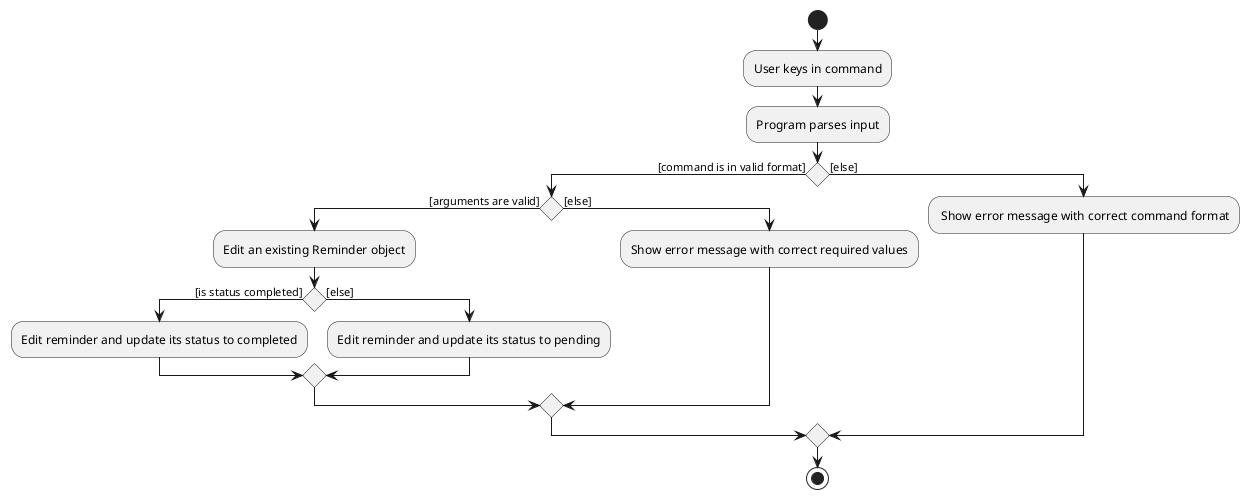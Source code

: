 @startuml
start
:User keys in command;

'Since the beta syntax does not support placing the condition outside the
'diamond we place it as the true branch instead.

:Program parses input;

if () then ([command is in valid format])
    if () then ([arguments are valid])
        :Edit an existing Reminder object;
        if () then ([is status completed])
            :Edit reminder and update its status to completed;
        else ([else])
            :Edit reminder and update its status to pending;
        endif
    else ([else])
        :Show error message with correct required values;
    endif
else ([else])
    : Show error message with correct command format;
endif

stop
@enduml
